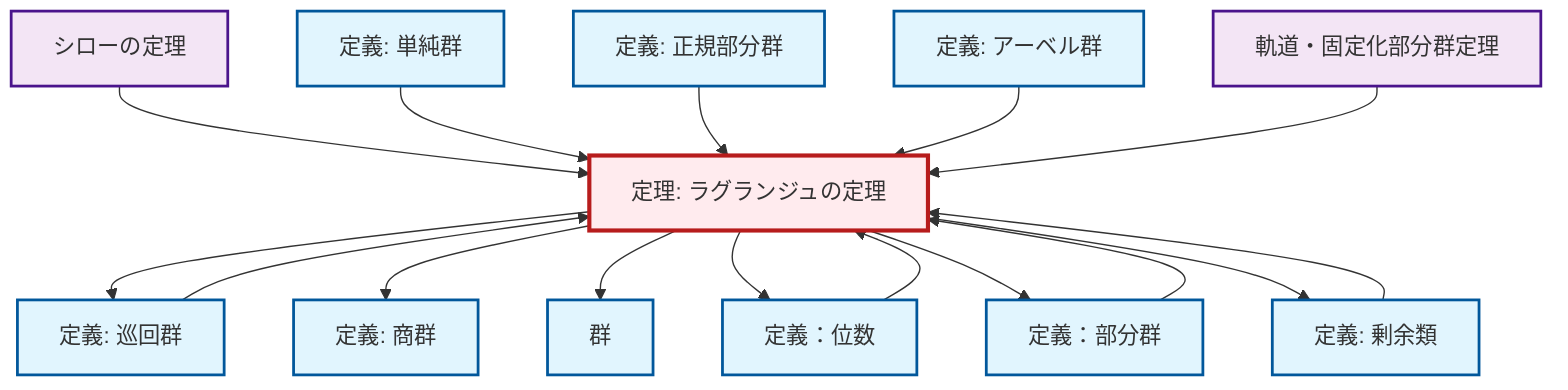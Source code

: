 graph TD
    classDef definition fill:#e1f5fe,stroke:#01579b,stroke-width:2px
    classDef theorem fill:#f3e5f5,stroke:#4a148c,stroke-width:2px
    classDef axiom fill:#fff3e0,stroke:#e65100,stroke-width:2px
    classDef example fill:#e8f5e9,stroke:#1b5e20,stroke-width:2px
    classDef current fill:#ffebee,stroke:#b71c1c,stroke-width:3px
    def-simple-group["定義: 単純群"]:::definition
    def-subgroup["定義：部分群"]:::definition
    def-cyclic-group["定義: 巡回群"]:::definition
    thm-lagrange["定理: ラグランジュの定理"]:::theorem
    def-normal-subgroup["定義: 正規部分群"]:::definition
    def-abelian-group["定義: アーベル群"]:::definition
    def-group["群"]:::definition
    thm-sylow["シローの定理"]:::theorem
    thm-orbit-stabilizer["軌道・固定化部分群定理"]:::theorem
    def-order["定義：位数"]:::definition
    def-quotient-group["定義: 商群"]:::definition
    def-coset["定義: 剰余類"]:::definition
    def-cyclic-group --> thm-lagrange
    thm-lagrange --> def-cyclic-group
    thm-lagrange --> def-quotient-group
    thm-sylow --> thm-lagrange
    def-simple-group --> thm-lagrange
    def-normal-subgroup --> thm-lagrange
    def-order --> thm-lagrange
    def-subgroup --> thm-lagrange
    thm-lagrange --> def-group
    thm-lagrange --> def-order
    thm-lagrange --> def-subgroup
    def-abelian-group --> thm-lagrange
    thm-lagrange --> def-coset
    def-coset --> thm-lagrange
    thm-orbit-stabilizer --> thm-lagrange
    class thm-lagrange current